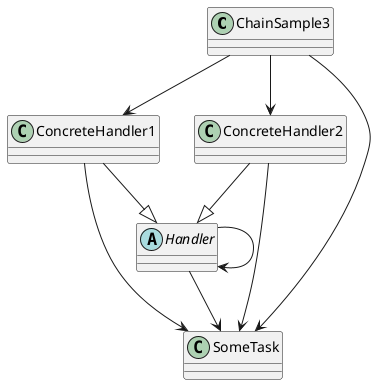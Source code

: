 @startuml
ChainSample3 --> ConcreteHandler1
ChainSample3 --> ConcreteHandler2
ChainSample3 --> SomeTask
Handler --> Handler
Handler --> SomeTask
ConcreteHandler1 --|>  Handler
ConcreteHandler1 --> SomeTask
ConcreteHandler2 --|>  Handler
ConcreteHandler2 --> SomeTask

class ChainSample3
abstract class Handler
class SomeTask
class ConcreteHandler1
class ConcreteHandler2
@enduml